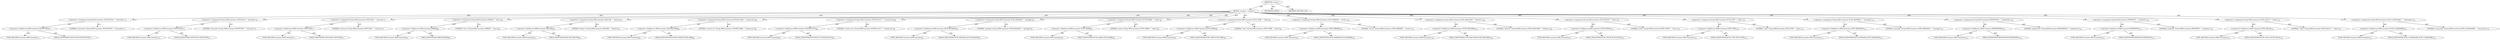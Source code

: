 digraph "&lt;clinit&gt;" {  
"111669149696" [label = <(METHOD,&lt;clinit&gt;)> ]
"25769803776" [label = <(BLOCK,&lt;empty&gt;,&lt;empty&gt;)> ]
"30064771072" [label = <(&lt;operator&gt;.assignment,String XMLConstants.TESTSUITES = &quot;testsuites&quot;)<SUB>71</SUB>> ]
"30064771073" [label = <(&lt;operator&gt;.fieldAccess,XMLConstants.TESTSUITES)<SUB>71</SUB>> ]
"180388626432" [label = <(TYPE_REF,XMLConstants,XMLConstants)<SUB>71</SUB>> ]
"55834574848" [label = <(FIELD_IDENTIFIER,TESTSUITES,TESTSUITES)<SUB>71</SUB>> ]
"90194313216" [label = <(LITERAL,&quot;testsuites&quot;,String XMLConstants.TESTSUITES = &quot;testsuites&quot;)<SUB>71</SUB>> ]
"30064771074" [label = <(&lt;operator&gt;.assignment,String XMLConstants.TESTSUITE = &quot;testsuite&quot;)<SUB>74</SUB>> ]
"30064771075" [label = <(&lt;operator&gt;.fieldAccess,XMLConstants.TESTSUITE)<SUB>74</SUB>> ]
"180388626433" [label = <(TYPE_REF,XMLConstants,XMLConstants)<SUB>74</SUB>> ]
"55834574849" [label = <(FIELD_IDENTIFIER,TESTSUITE,TESTSUITE)<SUB>74</SUB>> ]
"90194313217" [label = <(LITERAL,&quot;testsuite&quot;,String XMLConstants.TESTSUITE = &quot;testsuite&quot;)<SUB>74</SUB>> ]
"30064771076" [label = <(&lt;operator&gt;.assignment,String XMLConstants.TESTCASE = &quot;testcase&quot;)<SUB>77</SUB>> ]
"30064771077" [label = <(&lt;operator&gt;.fieldAccess,XMLConstants.TESTCASE)<SUB>77</SUB>> ]
"180388626434" [label = <(TYPE_REF,XMLConstants,XMLConstants)<SUB>77</SUB>> ]
"55834574850" [label = <(FIELD_IDENTIFIER,TESTCASE,TESTCASE)<SUB>77</SUB>> ]
"90194313218" [label = <(LITERAL,&quot;testcase&quot;,String XMLConstants.TESTCASE = &quot;testcase&quot;)<SUB>77</SUB>> ]
"30064771078" [label = <(&lt;operator&gt;.assignment,String XMLConstants.ERROR = &quot;error&quot;)<SUB>80</SUB>> ]
"30064771079" [label = <(&lt;operator&gt;.fieldAccess,XMLConstants.ERROR)<SUB>80</SUB>> ]
"180388626435" [label = <(TYPE_REF,XMLConstants,XMLConstants)<SUB>80</SUB>> ]
"55834574851" [label = <(FIELD_IDENTIFIER,ERROR,ERROR)<SUB>80</SUB>> ]
"90194313219" [label = <(LITERAL,&quot;error&quot;,String XMLConstants.ERROR = &quot;error&quot;)<SUB>80</SUB>> ]
"30064771080" [label = <(&lt;operator&gt;.assignment,String XMLConstants.FAILURE = &quot;failure&quot;)<SUB>83</SUB>> ]
"30064771081" [label = <(&lt;operator&gt;.fieldAccess,XMLConstants.FAILURE)<SUB>83</SUB>> ]
"180388626436" [label = <(TYPE_REF,XMLConstants,XMLConstants)<SUB>83</SUB>> ]
"55834574852" [label = <(FIELD_IDENTIFIER,FAILURE,FAILURE)<SUB>83</SUB>> ]
"90194313220" [label = <(LITERAL,&quot;failure&quot;,String XMLConstants.FAILURE = &quot;failure&quot;)<SUB>83</SUB>> ]
"30064771082" [label = <(&lt;operator&gt;.assignment,String XMLConstants.SYSTEM_ERR = &quot;system-err&quot;)<SUB>86</SUB>> ]
"30064771083" [label = <(&lt;operator&gt;.fieldAccess,XMLConstants.SYSTEM_ERR)<SUB>86</SUB>> ]
"180388626437" [label = <(TYPE_REF,XMLConstants,XMLConstants)<SUB>86</SUB>> ]
"55834574853" [label = <(FIELD_IDENTIFIER,SYSTEM_ERR,SYSTEM_ERR)<SUB>86</SUB>> ]
"90194313221" [label = <(LITERAL,&quot;system-err&quot;,String XMLConstants.SYSTEM_ERR = &quot;system-err&quot;)<SUB>86</SUB>> ]
"30064771084" [label = <(&lt;operator&gt;.assignment,String XMLConstants.SYSTEM_OUT = &quot;system-out&quot;)<SUB>89</SUB>> ]
"30064771085" [label = <(&lt;operator&gt;.fieldAccess,XMLConstants.SYSTEM_OUT)<SUB>89</SUB>> ]
"180388626438" [label = <(TYPE_REF,XMLConstants,XMLConstants)<SUB>89</SUB>> ]
"55834574854" [label = <(FIELD_IDENTIFIER,SYSTEM_OUT,SYSTEM_OUT)<SUB>89</SUB>> ]
"90194313222" [label = <(LITERAL,&quot;system-out&quot;,String XMLConstants.SYSTEM_OUT = &quot;system-out&quot;)<SUB>89</SUB>> ]
"30064771086" [label = <(&lt;operator&gt;.assignment,String XMLConstants.ATTR_PACKAGE = &quot;package&quot;)<SUB>92</SUB>> ]
"30064771087" [label = <(&lt;operator&gt;.fieldAccess,XMLConstants.ATTR_PACKAGE)<SUB>92</SUB>> ]
"180388626439" [label = <(TYPE_REF,XMLConstants,XMLConstants)<SUB>92</SUB>> ]
"55834574855" [label = <(FIELD_IDENTIFIER,ATTR_PACKAGE,ATTR_PACKAGE)<SUB>92</SUB>> ]
"90194313223" [label = <(LITERAL,&quot;package&quot;,String XMLConstants.ATTR_PACKAGE = &quot;package&quot;)<SUB>92</SUB>> ]
"30064771088" [label = <(&lt;operator&gt;.assignment,String XMLConstants.ATTR_NAME = &quot;name&quot;)<SUB>95</SUB>> ]
"30064771089" [label = <(&lt;operator&gt;.fieldAccess,XMLConstants.ATTR_NAME)<SUB>95</SUB>> ]
"180388626440" [label = <(TYPE_REF,XMLConstants,XMLConstants)<SUB>95</SUB>> ]
"55834574856" [label = <(FIELD_IDENTIFIER,ATTR_NAME,ATTR_NAME)<SUB>95</SUB>> ]
"90194313224" [label = <(LITERAL,&quot;name&quot;,String XMLConstants.ATTR_NAME = &quot;name&quot;)<SUB>95</SUB>> ]
"30064771090" [label = <(&lt;operator&gt;.assignment,String XMLConstants.ATTR_TIME = &quot;time&quot;)<SUB>98</SUB>> ]
"30064771091" [label = <(&lt;operator&gt;.fieldAccess,XMLConstants.ATTR_TIME)<SUB>98</SUB>> ]
"180388626441" [label = <(TYPE_REF,XMLConstants,XMLConstants)<SUB>98</SUB>> ]
"55834574857" [label = <(FIELD_IDENTIFIER,ATTR_TIME,ATTR_TIME)<SUB>98</SUB>> ]
"90194313225" [label = <(LITERAL,&quot;time&quot;,String XMLConstants.ATTR_TIME = &quot;time&quot;)<SUB>98</SUB>> ]
"30064771092" [label = <(&lt;operator&gt;.assignment,String XMLConstants.ATTR_ERRORS = &quot;errors&quot;)<SUB>101</SUB>> ]
"30064771093" [label = <(&lt;operator&gt;.fieldAccess,XMLConstants.ATTR_ERRORS)<SUB>101</SUB>> ]
"180388626442" [label = <(TYPE_REF,XMLConstants,XMLConstants)<SUB>101</SUB>> ]
"55834574858" [label = <(FIELD_IDENTIFIER,ATTR_ERRORS,ATTR_ERRORS)<SUB>101</SUB>> ]
"90194313226" [label = <(LITERAL,&quot;errors&quot;,String XMLConstants.ATTR_ERRORS = &quot;errors&quot;)<SUB>101</SUB>> ]
"30064771094" [label = <(&lt;operator&gt;.assignment,String XMLConstants.ATTR_FAILURES = &quot;failures&quot;)<SUB>104</SUB>> ]
"30064771095" [label = <(&lt;operator&gt;.fieldAccess,XMLConstants.ATTR_FAILURES)<SUB>104</SUB>> ]
"180388626443" [label = <(TYPE_REF,XMLConstants,XMLConstants)<SUB>104</SUB>> ]
"55834574859" [label = <(FIELD_IDENTIFIER,ATTR_FAILURES,ATTR_FAILURES)<SUB>104</SUB>> ]
"90194313227" [label = <(LITERAL,&quot;failures&quot;,String XMLConstants.ATTR_FAILURES = &quot;failures&quot;)<SUB>104</SUB>> ]
"30064771096" [label = <(&lt;operator&gt;.assignment,String XMLConstants.ATTR_TESTS = &quot;tests&quot;)<SUB>107</SUB>> ]
"30064771097" [label = <(&lt;operator&gt;.fieldAccess,XMLConstants.ATTR_TESTS)<SUB>107</SUB>> ]
"180388626444" [label = <(TYPE_REF,XMLConstants,XMLConstants)<SUB>107</SUB>> ]
"55834574860" [label = <(FIELD_IDENTIFIER,ATTR_TESTS,ATTR_TESTS)<SUB>107</SUB>> ]
"90194313228" [label = <(LITERAL,&quot;tests&quot;,String XMLConstants.ATTR_TESTS = &quot;tests&quot;)<SUB>107</SUB>> ]
"30064771098" [label = <(&lt;operator&gt;.assignment,String XMLConstants.ATTR_TYPE = &quot;type&quot;)<SUB>110</SUB>> ]
"30064771099" [label = <(&lt;operator&gt;.fieldAccess,XMLConstants.ATTR_TYPE)<SUB>110</SUB>> ]
"180388626445" [label = <(TYPE_REF,XMLConstants,XMLConstants)<SUB>110</SUB>> ]
"55834574861" [label = <(FIELD_IDENTIFIER,ATTR_TYPE,ATTR_TYPE)<SUB>110</SUB>> ]
"90194313229" [label = <(LITERAL,&quot;type&quot;,String XMLConstants.ATTR_TYPE = &quot;type&quot;)<SUB>110</SUB>> ]
"30064771100" [label = <(&lt;operator&gt;.assignment,String XMLConstants.ATTR_MESSAGE = &quot;message&quot;)<SUB>113</SUB>> ]
"30064771101" [label = <(&lt;operator&gt;.fieldAccess,XMLConstants.ATTR_MESSAGE)<SUB>113</SUB>> ]
"180388626446" [label = <(TYPE_REF,XMLConstants,XMLConstants)<SUB>113</SUB>> ]
"55834574862" [label = <(FIELD_IDENTIFIER,ATTR_MESSAGE,ATTR_MESSAGE)<SUB>113</SUB>> ]
"90194313230" [label = <(LITERAL,&quot;message&quot;,String XMLConstants.ATTR_MESSAGE = &quot;message&quot;)<SUB>113</SUB>> ]
"30064771102" [label = <(&lt;operator&gt;.assignment,String XMLConstants.PROPERTIES = &quot;properties&quot;)<SUB>116</SUB>> ]
"30064771103" [label = <(&lt;operator&gt;.fieldAccess,XMLConstants.PROPERTIES)<SUB>116</SUB>> ]
"180388626447" [label = <(TYPE_REF,XMLConstants,XMLConstants)<SUB>116</SUB>> ]
"55834574863" [label = <(FIELD_IDENTIFIER,PROPERTIES,PROPERTIES)<SUB>116</SUB>> ]
"90194313231" [label = <(LITERAL,&quot;properties&quot;,String XMLConstants.PROPERTIES = &quot;properties&quot;)<SUB>116</SUB>> ]
"30064771104" [label = <(&lt;operator&gt;.assignment,String XMLConstants.PROPERTY = &quot;property&quot;)<SUB>119</SUB>> ]
"30064771105" [label = <(&lt;operator&gt;.fieldAccess,XMLConstants.PROPERTY)<SUB>119</SUB>> ]
"180388626448" [label = <(TYPE_REF,XMLConstants,XMLConstants)<SUB>119</SUB>> ]
"55834574864" [label = <(FIELD_IDENTIFIER,PROPERTY,PROPERTY)<SUB>119</SUB>> ]
"90194313232" [label = <(LITERAL,&quot;property&quot;,String XMLConstants.PROPERTY = &quot;property&quot;)<SUB>119</SUB>> ]
"30064771106" [label = <(&lt;operator&gt;.assignment,String XMLConstants.ATTR_VALUE = &quot;value&quot;)<SUB>122</SUB>> ]
"30064771107" [label = <(&lt;operator&gt;.fieldAccess,XMLConstants.ATTR_VALUE)<SUB>122</SUB>> ]
"180388626449" [label = <(TYPE_REF,XMLConstants,XMLConstants)<SUB>122</SUB>> ]
"55834574865" [label = <(FIELD_IDENTIFIER,ATTR_VALUE,ATTR_VALUE)<SUB>122</SUB>> ]
"90194313233" [label = <(LITERAL,&quot;value&quot;,String XMLConstants.ATTR_VALUE = &quot;value&quot;)<SUB>122</SUB>> ]
"30064771108" [label = <(&lt;operator&gt;.assignment,String XMLConstants.ATTR_CLASSNAME = &quot;classname&quot;)<SUB>125</SUB>> ]
"30064771109" [label = <(&lt;operator&gt;.fieldAccess,XMLConstants.ATTR_CLASSNAME)<SUB>125</SUB>> ]
"180388626450" [label = <(TYPE_REF,XMLConstants,XMLConstants)<SUB>125</SUB>> ]
"55834574866" [label = <(FIELD_IDENTIFIER,ATTR_CLASSNAME,ATTR_CLASSNAME)<SUB>125</SUB>> ]
"90194313234" [label = <(LITERAL,&quot;classname&quot;,String XMLConstants.ATTR_CLASSNAME = &quot;classname&quot;)<SUB>125</SUB>> ]
"133143986214" [label = <(MODIFIER,STATIC)> ]
"128849018880" [label = <(METHOD_RETURN,void)> ]
  "111669149696" -> "25769803776"  [ label = "AST: "] 
  "111669149696" -> "133143986214"  [ label = "AST: "] 
  "111669149696" -> "128849018880"  [ label = "AST: "] 
  "25769803776" -> "30064771072"  [ label = "AST: "] 
  "25769803776" -> "30064771074"  [ label = "AST: "] 
  "25769803776" -> "30064771076"  [ label = "AST: "] 
  "25769803776" -> "30064771078"  [ label = "AST: "] 
  "25769803776" -> "30064771080"  [ label = "AST: "] 
  "25769803776" -> "30064771082"  [ label = "AST: "] 
  "25769803776" -> "30064771084"  [ label = "AST: "] 
  "25769803776" -> "30064771086"  [ label = "AST: "] 
  "25769803776" -> "30064771088"  [ label = "AST: "] 
  "25769803776" -> "30064771090"  [ label = "AST: "] 
  "25769803776" -> "30064771092"  [ label = "AST: "] 
  "25769803776" -> "30064771094"  [ label = "AST: "] 
  "25769803776" -> "30064771096"  [ label = "AST: "] 
  "25769803776" -> "30064771098"  [ label = "AST: "] 
  "25769803776" -> "30064771100"  [ label = "AST: "] 
  "25769803776" -> "30064771102"  [ label = "AST: "] 
  "25769803776" -> "30064771104"  [ label = "AST: "] 
  "25769803776" -> "30064771106"  [ label = "AST: "] 
  "25769803776" -> "30064771108"  [ label = "AST: "] 
  "30064771072" -> "30064771073"  [ label = "AST: "] 
  "30064771072" -> "90194313216"  [ label = "AST: "] 
  "30064771073" -> "180388626432"  [ label = "AST: "] 
  "30064771073" -> "55834574848"  [ label = "AST: "] 
  "30064771074" -> "30064771075"  [ label = "AST: "] 
  "30064771074" -> "90194313217"  [ label = "AST: "] 
  "30064771075" -> "180388626433"  [ label = "AST: "] 
  "30064771075" -> "55834574849"  [ label = "AST: "] 
  "30064771076" -> "30064771077"  [ label = "AST: "] 
  "30064771076" -> "90194313218"  [ label = "AST: "] 
  "30064771077" -> "180388626434"  [ label = "AST: "] 
  "30064771077" -> "55834574850"  [ label = "AST: "] 
  "30064771078" -> "30064771079"  [ label = "AST: "] 
  "30064771078" -> "90194313219"  [ label = "AST: "] 
  "30064771079" -> "180388626435"  [ label = "AST: "] 
  "30064771079" -> "55834574851"  [ label = "AST: "] 
  "30064771080" -> "30064771081"  [ label = "AST: "] 
  "30064771080" -> "90194313220"  [ label = "AST: "] 
  "30064771081" -> "180388626436"  [ label = "AST: "] 
  "30064771081" -> "55834574852"  [ label = "AST: "] 
  "30064771082" -> "30064771083"  [ label = "AST: "] 
  "30064771082" -> "90194313221"  [ label = "AST: "] 
  "30064771083" -> "180388626437"  [ label = "AST: "] 
  "30064771083" -> "55834574853"  [ label = "AST: "] 
  "30064771084" -> "30064771085"  [ label = "AST: "] 
  "30064771084" -> "90194313222"  [ label = "AST: "] 
  "30064771085" -> "180388626438"  [ label = "AST: "] 
  "30064771085" -> "55834574854"  [ label = "AST: "] 
  "30064771086" -> "30064771087"  [ label = "AST: "] 
  "30064771086" -> "90194313223"  [ label = "AST: "] 
  "30064771087" -> "180388626439"  [ label = "AST: "] 
  "30064771087" -> "55834574855"  [ label = "AST: "] 
  "30064771088" -> "30064771089"  [ label = "AST: "] 
  "30064771088" -> "90194313224"  [ label = "AST: "] 
  "30064771089" -> "180388626440"  [ label = "AST: "] 
  "30064771089" -> "55834574856"  [ label = "AST: "] 
  "30064771090" -> "30064771091"  [ label = "AST: "] 
  "30064771090" -> "90194313225"  [ label = "AST: "] 
  "30064771091" -> "180388626441"  [ label = "AST: "] 
  "30064771091" -> "55834574857"  [ label = "AST: "] 
  "30064771092" -> "30064771093"  [ label = "AST: "] 
  "30064771092" -> "90194313226"  [ label = "AST: "] 
  "30064771093" -> "180388626442"  [ label = "AST: "] 
  "30064771093" -> "55834574858"  [ label = "AST: "] 
  "30064771094" -> "30064771095"  [ label = "AST: "] 
  "30064771094" -> "90194313227"  [ label = "AST: "] 
  "30064771095" -> "180388626443"  [ label = "AST: "] 
  "30064771095" -> "55834574859"  [ label = "AST: "] 
  "30064771096" -> "30064771097"  [ label = "AST: "] 
  "30064771096" -> "90194313228"  [ label = "AST: "] 
  "30064771097" -> "180388626444"  [ label = "AST: "] 
  "30064771097" -> "55834574860"  [ label = "AST: "] 
  "30064771098" -> "30064771099"  [ label = "AST: "] 
  "30064771098" -> "90194313229"  [ label = "AST: "] 
  "30064771099" -> "180388626445"  [ label = "AST: "] 
  "30064771099" -> "55834574861"  [ label = "AST: "] 
  "30064771100" -> "30064771101"  [ label = "AST: "] 
  "30064771100" -> "90194313230"  [ label = "AST: "] 
  "30064771101" -> "180388626446"  [ label = "AST: "] 
  "30064771101" -> "55834574862"  [ label = "AST: "] 
  "30064771102" -> "30064771103"  [ label = "AST: "] 
  "30064771102" -> "90194313231"  [ label = "AST: "] 
  "30064771103" -> "180388626447"  [ label = "AST: "] 
  "30064771103" -> "55834574863"  [ label = "AST: "] 
  "30064771104" -> "30064771105"  [ label = "AST: "] 
  "30064771104" -> "90194313232"  [ label = "AST: "] 
  "30064771105" -> "180388626448"  [ label = "AST: "] 
  "30064771105" -> "55834574864"  [ label = "AST: "] 
  "30064771106" -> "30064771107"  [ label = "AST: "] 
  "30064771106" -> "90194313233"  [ label = "AST: "] 
  "30064771107" -> "180388626449"  [ label = "AST: "] 
  "30064771107" -> "55834574865"  [ label = "AST: "] 
  "30064771108" -> "30064771109"  [ label = "AST: "] 
  "30064771108" -> "90194313234"  [ label = "AST: "] 
  "30064771109" -> "180388626450"  [ label = "AST: "] 
  "30064771109" -> "55834574866"  [ label = "AST: "] 
}
